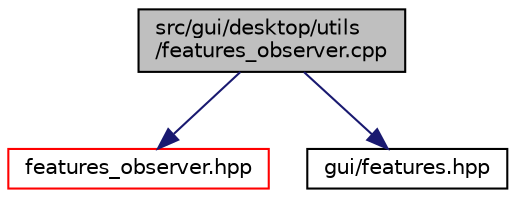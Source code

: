 digraph "src/gui/desktop/utils/features_observer.cpp"
{
 // LATEX_PDF_SIZE
  edge [fontname="Helvetica",fontsize="10",labelfontname="Helvetica",labelfontsize="10"];
  node [fontname="Helvetica",fontsize="10",shape=record];
  Node1 [label="src/gui/desktop/utils\l/features_observer.cpp",height=0.2,width=0.4,color="black", fillcolor="grey75", style="filled", fontcolor="black",tooltip=" "];
  Node1 -> Node2 [color="midnightblue",fontsize="10",style="solid",fontname="Helvetica"];
  Node2 [label="features_observer.hpp",height=0.2,width=0.4,color="red", fillcolor="white", style="filled",URL="$features__observer_8hpp.html",tooltip=" "];
  Node1 -> Node12 [color="midnightblue",fontsize="10",style="solid",fontname="Helvetica"];
  Node12 [label="gui/features.hpp",height=0.2,width=0.4,color="black", fillcolor="white", style="filled",URL="$gui_2features_8hpp.html",tooltip=" "];
}
